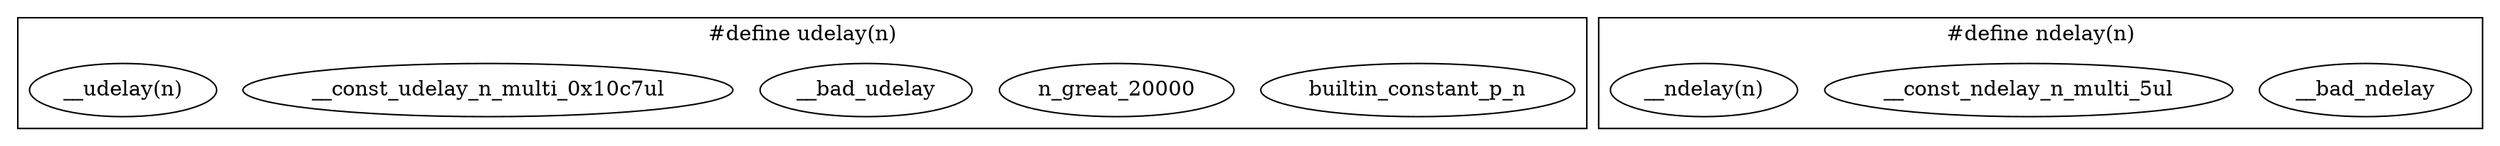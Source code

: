 digraph delay_h{
		subgraph cluster_udelay{
				label="#define udelay(n)";
				__builtin_constant_p_n[label="builtin_constant_p_n"];
				n_great_20000[label="n_great_20000"];
				__bad_udelay[label="__bad_udelay"];
				__const_udelay_n_multi_0x10c7ul[label="__const_udelay_n_multi_0x10c7ul"];
				__udelay[label="__udelay(n)"];
		}
		
		subgraph cluster_ndelay{
				label="#define ndelay(n)";
				__builtin_constant_p_n[label="builtin_constant_p_n"];
				n_great_20000[label="n_great_20000"];
				__bad_ndelay[label="__bad_ndelay"];
				__const_ndelay_n_multi_5ul[label="__const_ndelay_n_multi_5ul"];
				__ndelay[label="__ndelay(n)"];
		}
}

